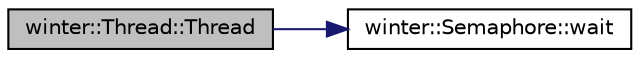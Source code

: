 digraph "winter::Thread::Thread"
{
 // LATEX_PDF_SIZE
  edge [fontname="Helvetica",fontsize="10",labelfontname="Helvetica",labelfontsize="10"];
  node [fontname="Helvetica",fontsize="10",shape=record];
  rankdir="LR";
  Node1 [label="winter::Thread::Thread",height=0.2,width=0.4,color="black", fillcolor="grey75", style="filled", fontcolor="black",tooltip="构造函数"];
  Node1 -> Node2 [color="midnightblue",fontsize="10",style="solid",fontname="Helvetica"];
  Node2 [label="winter::Semaphore::wait",height=0.2,width=0.4,color="black", fillcolor="white", style="filled",URL="$classwinter_1_1Semaphore.html#a21864927ffc243033762de88e2e6a64b",tooltip="获取信号量"];
}

